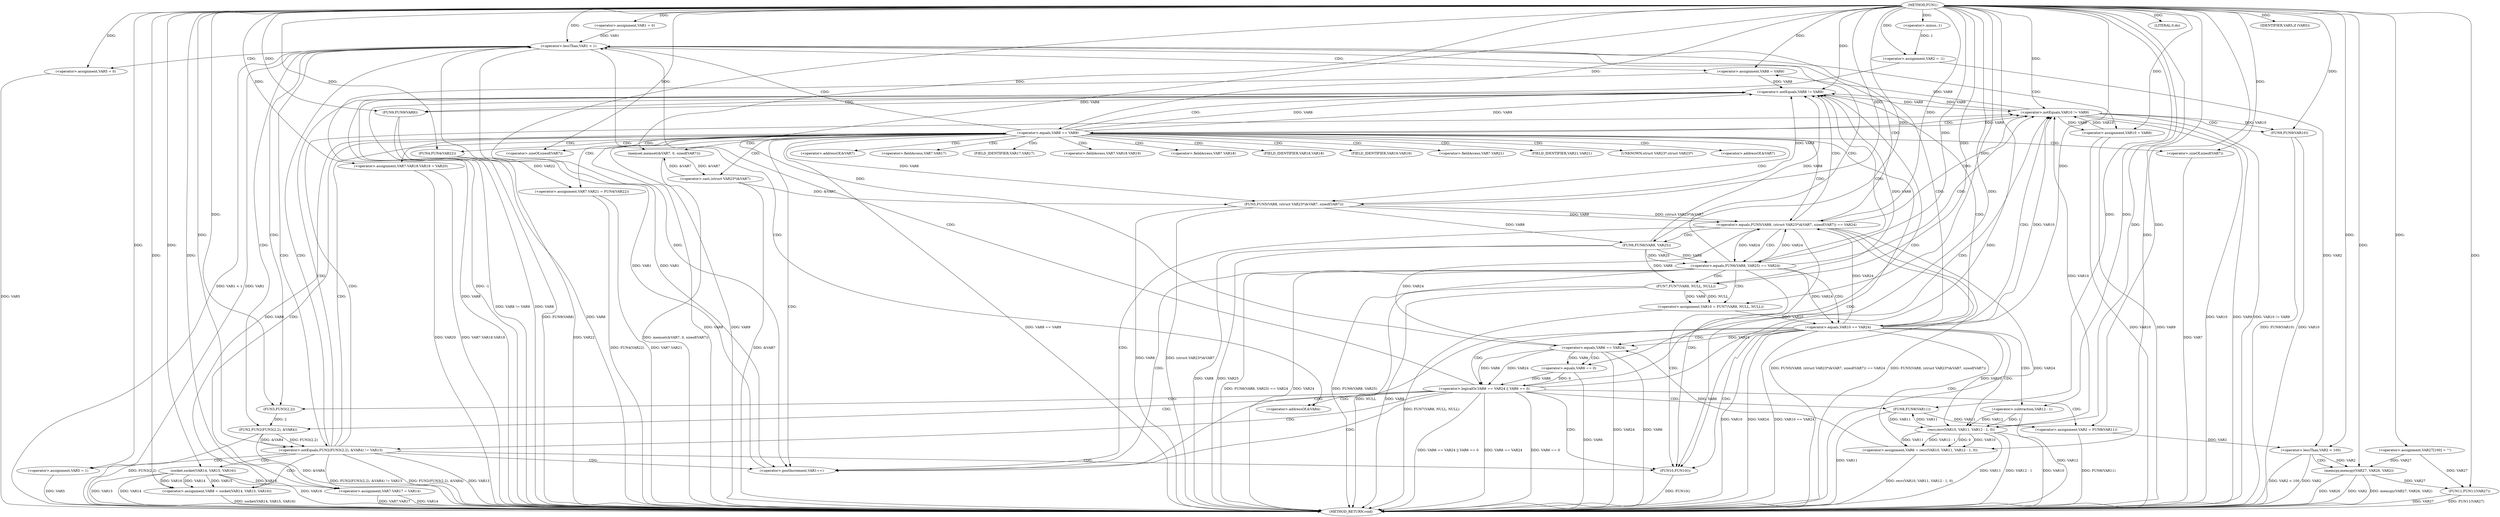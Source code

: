 digraph FUN1 {  
"1000100" [label = "(METHOD,FUN1)" ]
"1000279" [label = "(METHOD_RETURN,void)" ]
"1000104" [label = "(<operator>.assignment,VAR2 = -1)" ]
"1000106" [label = "(<operator>.minus,-1)" ]
"1000109" [label = "(<operator>.assignment,VAR1 = 0)" ]
"1000112" [label = "(<operator>.lessThan,VAR1 < 1)" ]
"1000115" [label = "(<operator>.postIncrement,VAR1++)" ]
"1000121" [label = "(<operator>.assignment,VAR5 = 0)" ]
"1000127" [label = "(<operator>.assignment,VAR8 = VAR9)" ]
"1000131" [label = "(<operator>.assignment,VAR10 = VAR9)" ]
"1000138" [label = "(<operator>.notEquals,FUN2(FUN3(2,2), &VAR4) != VAR13)" ]
"1000139" [label = "(FUN2,FUN2(FUN3(2,2), &VAR4))" ]
"1000140" [label = "(FUN3,FUN3(2,2))" ]
"1000148" [label = "(<operator>.assignment,VAR5 = 1)" ]
"1000151" [label = "(<operator>.assignment,VAR8 = socket(VAR14, VAR15, VAR16))" ]
"1000153" [label = "(socket,socket(VAR14, VAR15, VAR16))" ]
"1000158" [label = "(<operator>.equals,VAR8 == VAR9)" ]
"1000163" [label = "(memset,memset(&VAR7, 0, sizeof(VAR7)))" ]
"1000167" [label = "(<operator>.sizeOf,sizeof(VAR7))" ]
"1000169" [label = "(<operator>.assignment,VAR7.VAR17 = VAR14)" ]
"1000174" [label = "(<operator>.assignment,VAR7.VAR18.VAR19 = VAR20)" ]
"1000181" [label = "(<operator>.assignment,VAR7.VAR21 = FUN4(VAR22))" ]
"1000185" [label = "(FUN4,FUN4(VAR22))" ]
"1000188" [label = "(<operator>.equals,FUN5(VAR8, (struct VAR23*)&VAR7, sizeof(VAR7)) == VAR24)" ]
"1000189" [label = "(FUN5,FUN5(VAR8, (struct VAR23*)&VAR7, sizeof(VAR7)))" ]
"1000191" [label = "(<operator>.cast,(struct VAR23*)&VAR7)" ]
"1000195" [label = "(<operator>.sizeOf,sizeof(VAR7))" ]
"1000201" [label = "(<operator>.equals,FUN6(VAR8, VAR25) == VAR24)" ]
"1000202" [label = "(FUN6,FUN6(VAR8, VAR25))" ]
"1000208" [label = "(<operator>.assignment,VAR10 = FUN7(VAR8, NULL, NULL))" ]
"1000210" [label = "(FUN7,FUN7(VAR8, NULL, NULL))" ]
"1000215" [label = "(<operator>.equals,VAR10 == VAR24)" ]
"1000220" [label = "(<operator>.assignment,VAR6 = recv(VAR10, VAR11, VAR12 - 1, 0))" ]
"1000222" [label = "(recv,recv(VAR10, VAR11, VAR12 - 1, 0))" ]
"1000225" [label = "(<operator>.subtraction,VAR12 - 1)" ]
"1000230" [label = "(<operator>.logicalOr,VAR6 == VAR24 || VAR6 == 0)" ]
"1000231" [label = "(<operator>.equals,VAR6 == VAR24)" ]
"1000234" [label = "(<operator>.equals,VAR6 == 0)" ]
"1000239" [label = "(<operator>.assignment,VAR2 = FUN8(VAR11))" ]
"1000241" [label = "(FUN8,FUN8(VAR11))" ]
"1000243" [label = "(LITERAL,0,do)" ]
"1000245" [label = "(<operator>.notEquals,VAR8 != VAR9)" ]
"1000249" [label = "(FUN9,FUN9(VAR8))" ]
"1000252" [label = "(<operator>.notEquals,VAR10 != VAR9)" ]
"1000256" [label = "(FUN9,FUN9(VAR10))" ]
"1000259" [label = "(IDENTIFIER,VAR5,if (VAR5))" ]
"1000261" [label = "(FUN10,FUN10())" ]
"1000265" [label = "(<operator>.assignment,VAR27[100] = \"\")" ]
"1000269" [label = "(<operator>.lessThan,VAR2 < 100)" ]
"1000273" [label = "(memcpy,memcpy(VAR27, VAR26, VAR2))" ]
"1000277" [label = "(FUN11,FUN11(VAR27))" ]
"1000143" [label = "(<operator>.addressOf,&VAR4)" ]
"1000164" [label = "(<operator>.addressOf,&VAR7)" ]
"1000170" [label = "(<operator>.fieldAccess,VAR7.VAR17)" ]
"1000172" [label = "(FIELD_IDENTIFIER,VAR17,VAR17)" ]
"1000175" [label = "(<operator>.fieldAccess,VAR7.VAR18.VAR19)" ]
"1000176" [label = "(<operator>.fieldAccess,VAR7.VAR18)" ]
"1000178" [label = "(FIELD_IDENTIFIER,VAR18,VAR18)" ]
"1000179" [label = "(FIELD_IDENTIFIER,VAR19,VAR19)" ]
"1000182" [label = "(<operator>.fieldAccess,VAR7.VAR21)" ]
"1000184" [label = "(FIELD_IDENTIFIER,VAR21,VAR21)" ]
"1000192" [label = "(UNKNOWN,struct VAR23*,struct VAR23*)" ]
"1000193" [label = "(<operator>.addressOf,&VAR7)" ]
  "1000185" -> "1000279"  [ label = "DDG: VAR22"] 
  "1000222" -> "1000279"  [ label = "DDG: VAR12 - 1"] 
  "1000201" -> "1000279"  [ label = "DDG: FUN6(VAR8, VAR25) == VAR24"] 
  "1000222" -> "1000279"  [ label = "DDG: VAR10"] 
  "1000181" -> "1000279"  [ label = "DDG: FUN4(VAR22)"] 
  "1000215" -> "1000279"  [ label = "DDG: VAR10"] 
  "1000225" -> "1000279"  [ label = "DDG: VAR12"] 
  "1000181" -> "1000279"  [ label = "DDG: VAR7.VAR21"] 
  "1000188" -> "1000279"  [ label = "DDG: FUN5(VAR8, (struct VAR23*)&VAR7, sizeof(VAR7)) == VAR24"] 
  "1000158" -> "1000279"  [ label = "DDG: VAR8"] 
  "1000208" -> "1000279"  [ label = "DDG: FUN7(VAR8, NULL, NULL)"] 
  "1000231" -> "1000279"  [ label = "DDG: VAR24"] 
  "1000273" -> "1000279"  [ label = "DDG: VAR26"] 
  "1000252" -> "1000279"  [ label = "DDG: VAR10"] 
  "1000234" -> "1000279"  [ label = "DDG: VAR6"] 
  "1000189" -> "1000279"  [ label = "DDG: VAR8"] 
  "1000215" -> "1000279"  [ label = "DDG: VAR24"] 
  "1000158" -> "1000279"  [ label = "DDG: VAR9"] 
  "1000252" -> "1000279"  [ label = "DDG: VAR9"] 
  "1000188" -> "1000279"  [ label = "DDG: FUN5(VAR8, (struct VAR23*)&VAR7, sizeof(VAR7))"] 
  "1000131" -> "1000279"  [ label = "DDG: VAR10"] 
  "1000138" -> "1000279"  [ label = "DDG: FUN2(FUN3(2,2), &VAR4)"] 
  "1000269" -> "1000279"  [ label = "DDG: VAR2 < 100"] 
  "1000139" -> "1000279"  [ label = "DDG: FUN3(2,2)"] 
  "1000252" -> "1000279"  [ label = "DDG: VAR10 != VAR9"] 
  "1000153" -> "1000279"  [ label = "DDG: VAR15"] 
  "1000158" -> "1000279"  [ label = "DDG: VAR8 == VAR9"] 
  "1000189" -> "1000279"  [ label = "DDG: (struct VAR23*)&VAR7"] 
  "1000202" -> "1000279"  [ label = "DDG: VAR8"] 
  "1000174" -> "1000279"  [ label = "DDG: VAR20"] 
  "1000220" -> "1000279"  [ label = "DDG: recv(VAR10, VAR11, VAR12 - 1, 0)"] 
  "1000148" -> "1000279"  [ label = "DDG: VAR5"] 
  "1000151" -> "1000279"  [ label = "DDG: socket(VAR14, VAR15, VAR16)"] 
  "1000230" -> "1000279"  [ label = "DDG: VAR6 == VAR24"] 
  "1000277" -> "1000279"  [ label = "DDG: VAR27"] 
  "1000273" -> "1000279"  [ label = "DDG: VAR2"] 
  "1000131" -> "1000279"  [ label = "DDG: VAR9"] 
  "1000112" -> "1000279"  [ label = "DDG: VAR1 < 1"] 
  "1000210" -> "1000279"  [ label = "DDG: NULL"] 
  "1000153" -> "1000279"  [ label = "DDG: VAR14"] 
  "1000188" -> "1000279"  [ label = "DDG: VAR24"] 
  "1000273" -> "1000279"  [ label = "DDG: memcpy(VAR27, VAR26, VAR2)"] 
  "1000231" -> "1000279"  [ label = "DDG: VAR6"] 
  "1000191" -> "1000279"  [ label = "DDG: &VAR7"] 
  "1000112" -> "1000279"  [ label = "DDG: VAR1"] 
  "1000210" -> "1000279"  [ label = "DDG: VAR8"] 
  "1000169" -> "1000279"  [ label = "DDG: VAR14"] 
  "1000230" -> "1000279"  [ label = "DDG: VAR6 == 0"] 
  "1000277" -> "1000279"  [ label = "DDG: FUN11(VAR27)"] 
  "1000121" -> "1000279"  [ label = "DDG: VAR5"] 
  "1000241" -> "1000279"  [ label = "DDG: VAR11"] 
  "1000138" -> "1000279"  [ label = "DDG: VAR13"] 
  "1000139" -> "1000279"  [ label = "DDG: &VAR4"] 
  "1000230" -> "1000279"  [ label = "DDG: VAR6 == VAR24 || VAR6 == 0"] 
  "1000215" -> "1000279"  [ label = "DDG: VAR10 == VAR24"] 
  "1000169" -> "1000279"  [ label = "DDG: VAR7.VAR17"] 
  "1000269" -> "1000279"  [ label = "DDG: VAR2"] 
  "1000256" -> "1000279"  [ label = "DDG: VAR10"] 
  "1000261" -> "1000279"  [ label = "DDG: FUN10()"] 
  "1000249" -> "1000279"  [ label = "DDG: VAR8"] 
  "1000138" -> "1000279"  [ label = "DDG: FUN2(FUN3(2,2), &VAR4) != VAR13"] 
  "1000127" -> "1000279"  [ label = "DDG: VAR8"] 
  "1000153" -> "1000279"  [ label = "DDG: VAR16"] 
  "1000201" -> "1000279"  [ label = "DDG: VAR24"] 
  "1000245" -> "1000279"  [ label = "DDG: VAR8 != VAR9"] 
  "1000256" -> "1000279"  [ label = "DDG: FUN9(VAR10)"] 
  "1000163" -> "1000279"  [ label = "DDG: memset(&VAR7, 0, sizeof(VAR7))"] 
  "1000195" -> "1000279"  [ label = "DDG: VAR7"] 
  "1000245" -> "1000279"  [ label = "DDG: VAR8"] 
  "1000239" -> "1000279"  [ label = "DDG: FUN8(VAR11)"] 
  "1000104" -> "1000279"  [ label = "DDG: -1"] 
  "1000174" -> "1000279"  [ label = "DDG: VAR7.VAR18.VAR19"] 
  "1000249" -> "1000279"  [ label = "DDG: FUN9(VAR8)"] 
  "1000222" -> "1000279"  [ label = "DDG: VAR11"] 
  "1000202" -> "1000279"  [ label = "DDG: VAR25"] 
  "1000201" -> "1000279"  [ label = "DDG: FUN6(VAR8, VAR25)"] 
  "1000106" -> "1000104"  [ label = "DDG: 1"] 
  "1000100" -> "1000104"  [ label = "DDG: "] 
  "1000100" -> "1000106"  [ label = "DDG: "] 
  "1000100" -> "1000109"  [ label = "DDG: "] 
  "1000109" -> "1000112"  [ label = "DDG: VAR1"] 
  "1000115" -> "1000112"  [ label = "DDG: VAR1"] 
  "1000100" -> "1000112"  [ label = "DDG: "] 
  "1000112" -> "1000115"  [ label = "DDG: VAR1"] 
  "1000100" -> "1000115"  [ label = "DDG: "] 
  "1000100" -> "1000121"  [ label = "DDG: "] 
  "1000252" -> "1000127"  [ label = "DDG: VAR9"] 
  "1000100" -> "1000127"  [ label = "DDG: "] 
  "1000100" -> "1000131"  [ label = "DDG: "] 
  "1000252" -> "1000131"  [ label = "DDG: VAR9"] 
  "1000139" -> "1000138"  [ label = "DDG: FUN3(2,2)"] 
  "1000139" -> "1000138"  [ label = "DDG: &VAR4"] 
  "1000140" -> "1000139"  [ label = "DDG: 2"] 
  "1000100" -> "1000140"  [ label = "DDG: "] 
  "1000100" -> "1000138"  [ label = "DDG: "] 
  "1000100" -> "1000148"  [ label = "DDG: "] 
  "1000153" -> "1000151"  [ label = "DDG: VAR14"] 
  "1000153" -> "1000151"  [ label = "DDG: VAR15"] 
  "1000153" -> "1000151"  [ label = "DDG: VAR16"] 
  "1000100" -> "1000151"  [ label = "DDG: "] 
  "1000100" -> "1000153"  [ label = "DDG: "] 
  "1000151" -> "1000158"  [ label = "DDG: VAR8"] 
  "1000100" -> "1000158"  [ label = "DDG: "] 
  "1000252" -> "1000158"  [ label = "DDG: VAR9"] 
  "1000191" -> "1000163"  [ label = "DDG: &VAR7"] 
  "1000100" -> "1000163"  [ label = "DDG: "] 
  "1000100" -> "1000167"  [ label = "DDG: "] 
  "1000153" -> "1000169"  [ label = "DDG: VAR14"] 
  "1000100" -> "1000169"  [ label = "DDG: "] 
  "1000100" -> "1000174"  [ label = "DDG: "] 
  "1000185" -> "1000181"  [ label = "DDG: VAR22"] 
  "1000100" -> "1000185"  [ label = "DDG: "] 
  "1000189" -> "1000188"  [ label = "DDG: VAR8"] 
  "1000189" -> "1000188"  [ label = "DDG: (struct VAR23*)&VAR7"] 
  "1000158" -> "1000189"  [ label = "DDG: VAR8"] 
  "1000100" -> "1000189"  [ label = "DDG: "] 
  "1000191" -> "1000189"  [ label = "DDG: &VAR7"] 
  "1000163" -> "1000191"  [ label = "DDG: &VAR7"] 
  "1000100" -> "1000195"  [ label = "DDG: "] 
  "1000231" -> "1000188"  [ label = "DDG: VAR24"] 
  "1000215" -> "1000188"  [ label = "DDG: VAR24"] 
  "1000201" -> "1000188"  [ label = "DDG: VAR24"] 
  "1000100" -> "1000188"  [ label = "DDG: "] 
  "1000202" -> "1000201"  [ label = "DDG: VAR8"] 
  "1000202" -> "1000201"  [ label = "DDG: VAR25"] 
  "1000189" -> "1000202"  [ label = "DDG: VAR8"] 
  "1000100" -> "1000202"  [ label = "DDG: "] 
  "1000188" -> "1000201"  [ label = "DDG: VAR24"] 
  "1000100" -> "1000201"  [ label = "DDG: "] 
  "1000210" -> "1000208"  [ label = "DDG: VAR8"] 
  "1000210" -> "1000208"  [ label = "DDG: NULL"] 
  "1000100" -> "1000208"  [ label = "DDG: "] 
  "1000202" -> "1000210"  [ label = "DDG: VAR8"] 
  "1000100" -> "1000210"  [ label = "DDG: "] 
  "1000208" -> "1000215"  [ label = "DDG: VAR10"] 
  "1000100" -> "1000215"  [ label = "DDG: "] 
  "1000201" -> "1000215"  [ label = "DDG: VAR24"] 
  "1000222" -> "1000220"  [ label = "DDG: VAR10"] 
  "1000222" -> "1000220"  [ label = "DDG: VAR11"] 
  "1000222" -> "1000220"  [ label = "DDG: VAR12 - 1"] 
  "1000222" -> "1000220"  [ label = "DDG: 0"] 
  "1000100" -> "1000220"  [ label = "DDG: "] 
  "1000215" -> "1000222"  [ label = "DDG: VAR10"] 
  "1000100" -> "1000222"  [ label = "DDG: "] 
  "1000241" -> "1000222"  [ label = "DDG: VAR11"] 
  "1000225" -> "1000222"  [ label = "DDG: VAR12"] 
  "1000225" -> "1000222"  [ label = "DDG: 1"] 
  "1000100" -> "1000225"  [ label = "DDG: "] 
  "1000231" -> "1000230"  [ label = "DDG: VAR6"] 
  "1000231" -> "1000230"  [ label = "DDG: VAR24"] 
  "1000220" -> "1000231"  [ label = "DDG: VAR6"] 
  "1000100" -> "1000231"  [ label = "DDG: "] 
  "1000215" -> "1000231"  [ label = "DDG: VAR24"] 
  "1000234" -> "1000230"  [ label = "DDG: VAR6"] 
  "1000234" -> "1000230"  [ label = "DDG: 0"] 
  "1000231" -> "1000234"  [ label = "DDG: VAR6"] 
  "1000100" -> "1000234"  [ label = "DDG: "] 
  "1000241" -> "1000239"  [ label = "DDG: VAR11"] 
  "1000100" -> "1000239"  [ label = "DDG: "] 
  "1000222" -> "1000241"  [ label = "DDG: VAR11"] 
  "1000100" -> "1000241"  [ label = "DDG: "] 
  "1000100" -> "1000243"  [ label = "DDG: "] 
  "1000158" -> "1000245"  [ label = "DDG: VAR8"] 
  "1000189" -> "1000245"  [ label = "DDG: VAR8"] 
  "1000202" -> "1000245"  [ label = "DDG: VAR8"] 
  "1000210" -> "1000245"  [ label = "DDG: VAR8"] 
  "1000127" -> "1000245"  [ label = "DDG: VAR8"] 
  "1000100" -> "1000245"  [ label = "DDG: "] 
  "1000158" -> "1000245"  [ label = "DDG: VAR9"] 
  "1000252" -> "1000245"  [ label = "DDG: VAR9"] 
  "1000245" -> "1000249"  [ label = "DDG: VAR8"] 
  "1000100" -> "1000249"  [ label = "DDG: "] 
  "1000222" -> "1000252"  [ label = "DDG: VAR10"] 
  "1000215" -> "1000252"  [ label = "DDG: VAR10"] 
  "1000131" -> "1000252"  [ label = "DDG: VAR10"] 
  "1000100" -> "1000252"  [ label = "DDG: "] 
  "1000245" -> "1000252"  [ label = "DDG: VAR9"] 
  "1000252" -> "1000256"  [ label = "DDG: VAR10"] 
  "1000100" -> "1000256"  [ label = "DDG: "] 
  "1000100" -> "1000259"  [ label = "DDG: "] 
  "1000100" -> "1000261"  [ label = "DDG: "] 
  "1000100" -> "1000265"  [ label = "DDG: "] 
  "1000104" -> "1000269"  [ label = "DDG: VAR2"] 
  "1000239" -> "1000269"  [ label = "DDG: VAR2"] 
  "1000100" -> "1000269"  [ label = "DDG: "] 
  "1000265" -> "1000273"  [ label = "DDG: VAR27"] 
  "1000100" -> "1000273"  [ label = "DDG: "] 
  "1000269" -> "1000273"  [ label = "DDG: VAR2"] 
  "1000273" -> "1000277"  [ label = "DDG: VAR27"] 
  "1000265" -> "1000277"  [ label = "DDG: VAR27"] 
  "1000100" -> "1000277"  [ label = "DDG: "] 
  "1000112" -> "1000127"  [ label = "CDG: "] 
  "1000112" -> "1000139"  [ label = "CDG: "] 
  "1000112" -> "1000138"  [ label = "CDG: "] 
  "1000112" -> "1000121"  [ label = "CDG: "] 
  "1000112" -> "1000131"  [ label = "CDG: "] 
  "1000112" -> "1000143"  [ label = "CDG: "] 
  "1000112" -> "1000140"  [ label = "CDG: "] 
  "1000138" -> "1000148"  [ label = "CDG: "] 
  "1000138" -> "1000151"  [ label = "CDG: "] 
  "1000138" -> "1000153"  [ label = "CDG: "] 
  "1000138" -> "1000158"  [ label = "CDG: "] 
  "1000138" -> "1000112"  [ label = "CDG: "] 
  "1000138" -> "1000245"  [ label = "CDG: "] 
  "1000138" -> "1000252"  [ label = "CDG: "] 
  "1000138" -> "1000115"  [ label = "CDG: "] 
  "1000138" -> "1000261"  [ label = "CDG: "] 
  "1000158" -> "1000164"  [ label = "CDG: "] 
  "1000158" -> "1000174"  [ label = "CDG: "] 
  "1000158" -> "1000191"  [ label = "CDG: "] 
  "1000158" -> "1000182"  [ label = "CDG: "] 
  "1000158" -> "1000188"  [ label = "CDG: "] 
  "1000158" -> "1000167"  [ label = "CDG: "] 
  "1000158" -> "1000175"  [ label = "CDG: "] 
  "1000158" -> "1000179"  [ label = "CDG: "] 
  "1000158" -> "1000192"  [ label = "CDG: "] 
  "1000158" -> "1000176"  [ label = "CDG: "] 
  "1000158" -> "1000185"  [ label = "CDG: "] 
  "1000158" -> "1000195"  [ label = "CDG: "] 
  "1000158" -> "1000172"  [ label = "CDG: "] 
  "1000158" -> "1000189"  [ label = "CDG: "] 
  "1000158" -> "1000169"  [ label = "CDG: "] 
  "1000158" -> "1000163"  [ label = "CDG: "] 
  "1000158" -> "1000178"  [ label = "CDG: "] 
  "1000158" -> "1000170"  [ label = "CDG: "] 
  "1000158" -> "1000193"  [ label = "CDG: "] 
  "1000158" -> "1000184"  [ label = "CDG: "] 
  "1000158" -> "1000181"  [ label = "CDG: "] 
  "1000158" -> "1000112"  [ label = "CDG: "] 
  "1000158" -> "1000245"  [ label = "CDG: "] 
  "1000158" -> "1000252"  [ label = "CDG: "] 
  "1000158" -> "1000115"  [ label = "CDG: "] 
  "1000158" -> "1000261"  [ label = "CDG: "] 
  "1000188" -> "1000201"  [ label = "CDG: "] 
  "1000188" -> "1000202"  [ label = "CDG: "] 
  "1000188" -> "1000112"  [ label = "CDG: "] 
  "1000188" -> "1000245"  [ label = "CDG: "] 
  "1000188" -> "1000252"  [ label = "CDG: "] 
  "1000188" -> "1000115"  [ label = "CDG: "] 
  "1000188" -> "1000261"  [ label = "CDG: "] 
  "1000201" -> "1000208"  [ label = "CDG: "] 
  "1000201" -> "1000210"  [ label = "CDG: "] 
  "1000201" -> "1000215"  [ label = "CDG: "] 
  "1000201" -> "1000112"  [ label = "CDG: "] 
  "1000201" -> "1000245"  [ label = "CDG: "] 
  "1000201" -> "1000252"  [ label = "CDG: "] 
  "1000201" -> "1000115"  [ label = "CDG: "] 
  "1000201" -> "1000261"  [ label = "CDG: "] 
  "1000215" -> "1000222"  [ label = "CDG: "] 
  "1000215" -> "1000220"  [ label = "CDG: "] 
  "1000215" -> "1000230"  [ label = "CDG: "] 
  "1000215" -> "1000225"  [ label = "CDG: "] 
  "1000215" -> "1000231"  [ label = "CDG: "] 
  "1000215" -> "1000112"  [ label = "CDG: "] 
  "1000215" -> "1000245"  [ label = "CDG: "] 
  "1000215" -> "1000252"  [ label = "CDG: "] 
  "1000215" -> "1000115"  [ label = "CDG: "] 
  "1000215" -> "1000261"  [ label = "CDG: "] 
  "1000230" -> "1000239"  [ label = "CDG: "] 
  "1000230" -> "1000241"  [ label = "CDG: "] 
  "1000230" -> "1000112"  [ label = "CDG: "] 
  "1000230" -> "1000245"  [ label = "CDG: "] 
  "1000230" -> "1000252"  [ label = "CDG: "] 
  "1000230" -> "1000115"  [ label = "CDG: "] 
  "1000230" -> "1000261"  [ label = "CDG: "] 
  "1000230" -> "1000139"  [ label = "CDG: "] 
  "1000230" -> "1000138"  [ label = "CDG: "] 
  "1000230" -> "1000143"  [ label = "CDG: "] 
  "1000230" -> "1000140"  [ label = "CDG: "] 
  "1000231" -> "1000234"  [ label = "CDG: "] 
  "1000245" -> "1000249"  [ label = "CDG: "] 
  "1000252" -> "1000256"  [ label = "CDG: "] 
  "1000269" -> "1000273"  [ label = "CDG: "] 
}
